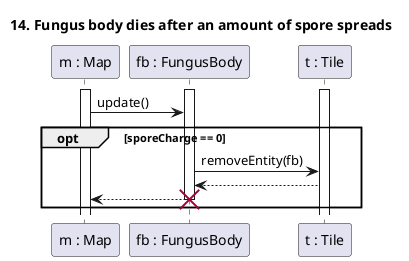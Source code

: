 @startuml Fungus mushroom

title 14. Fungus body dies after an amount of spore spreads

participant "m : Map" as M
participant "fb : FungusBody" as Fb
participant "t : Tile" as T

activate T
activate M
activate Fb

M->Fb : update()
opt sporeCharge == 0

Fb -> T : removeEntity(fb)
T-->Fb
Fb --> M
destroy Fb

end


@enduml